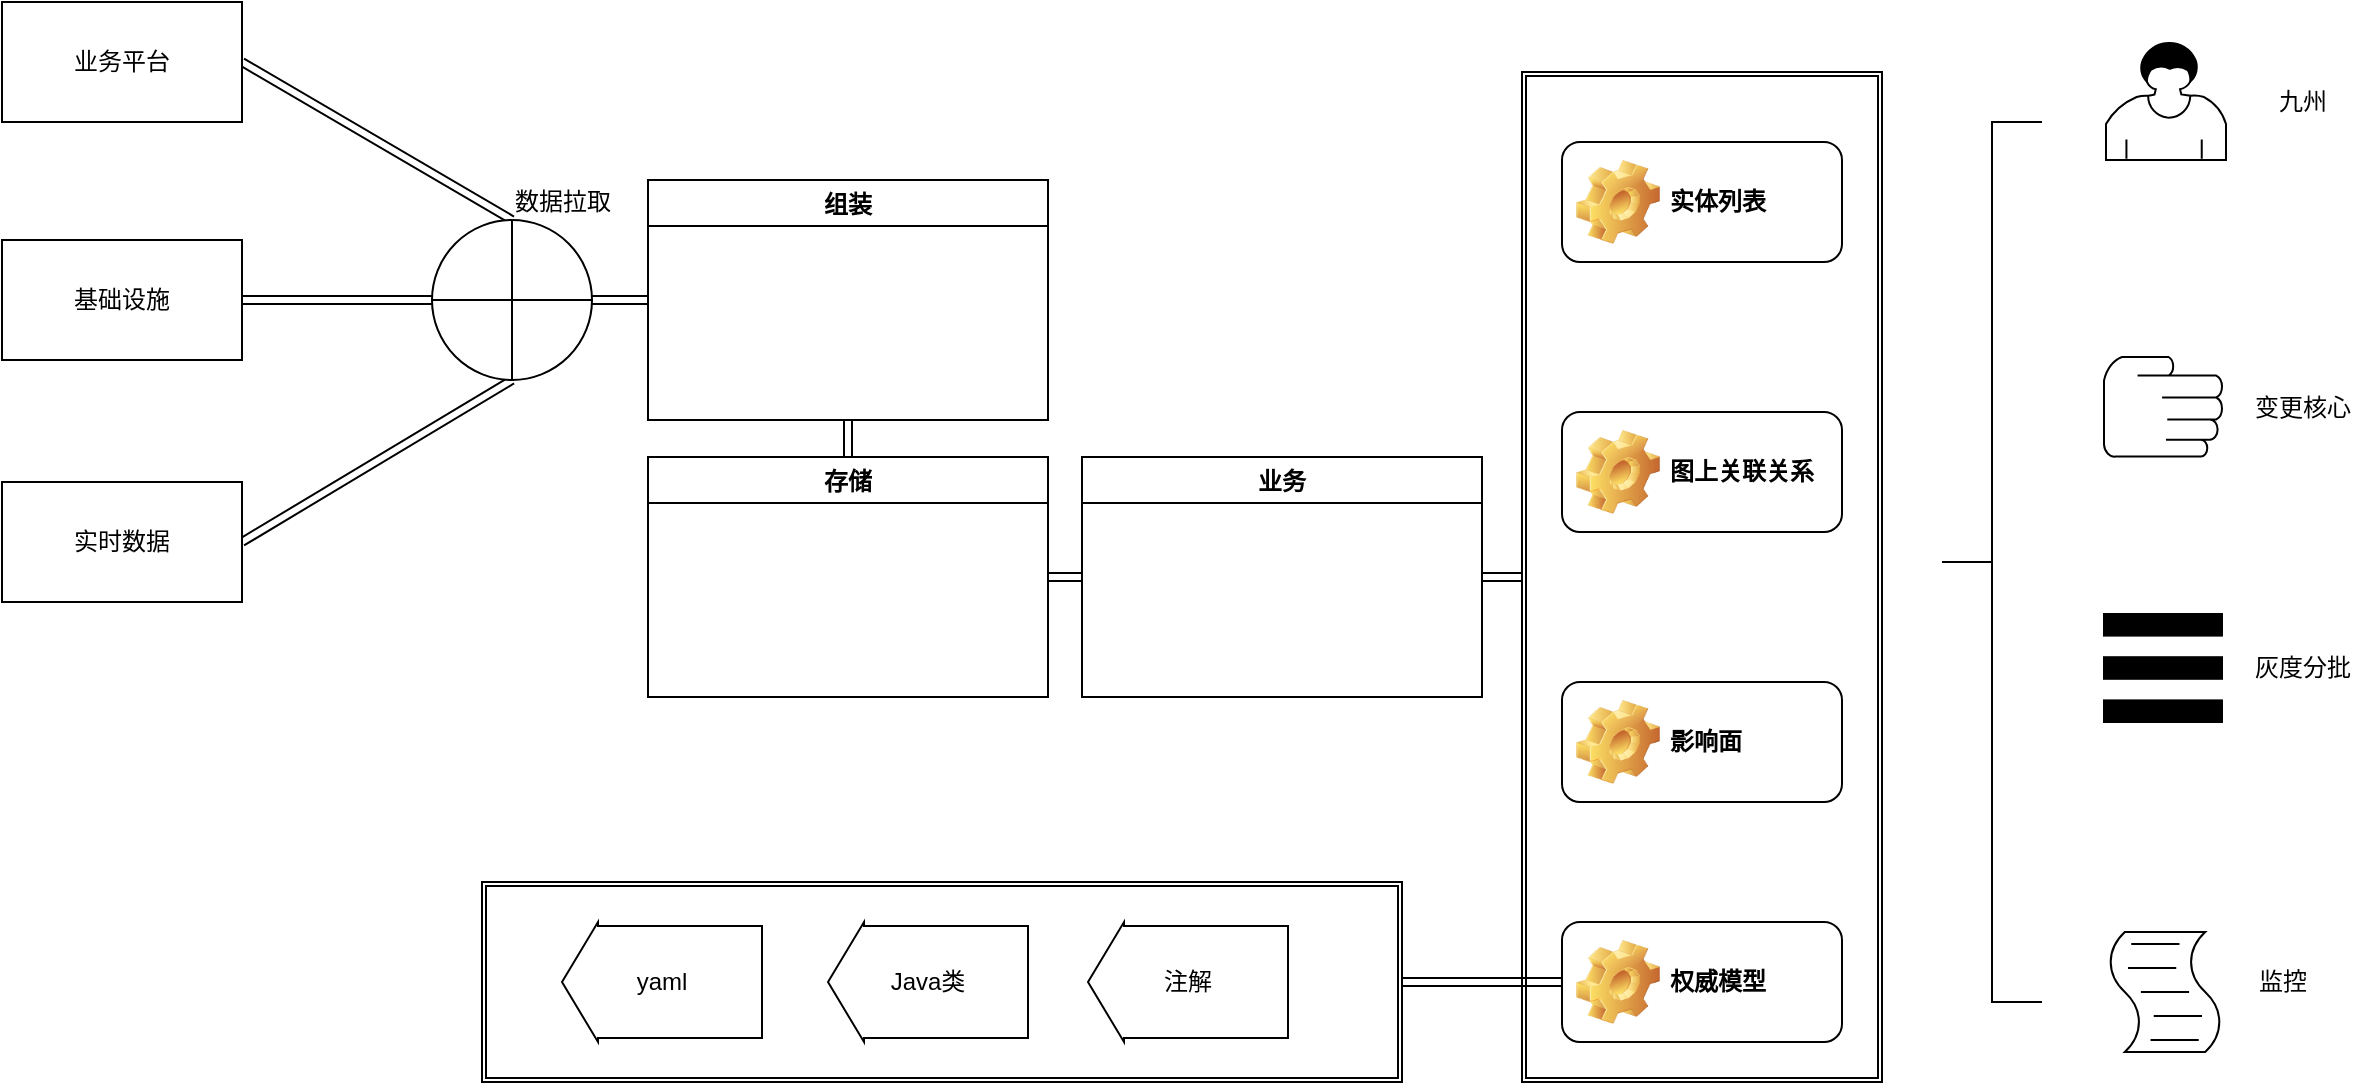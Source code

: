 <mxfile version="12.7.9" type="github">
  <diagram id="geGyV9CUGruVcSVJQ4Tn" name="Page-1">
    <mxGraphModel dx="1326" dy="740" grid="1" gridSize="10" guides="1" tooltips="1" connect="1" arrows="1" fold="1" page="1" pageScale="1" pageWidth="827" pageHeight="1169" math="0" shadow="0">
      <root>
        <mxCell id="0" />
        <mxCell id="1" parent="0" />
        <mxCell id="uUqzo-tKIlISHVn7fkZO-37" value="" style="shape=ext;double=1;rounded=0;whiteSpace=wrap;html=1;" vertex="1" parent="1">
          <mxGeometry x="430" y="660" width="460" height="100" as="geometry" />
        </mxCell>
        <mxCell id="uUqzo-tKIlISHVn7fkZO-26" value="" style="shape=ext;double=1;rounded=0;whiteSpace=wrap;html=1;" vertex="1" parent="1">
          <mxGeometry x="950" y="255" width="180" height="505" as="geometry" />
        </mxCell>
        <mxCell id="uUqzo-tKIlISHVn7fkZO-33" style="edgeStyle=none;shape=link;rounded=0;orthogonalLoop=1;jettySize=auto;html=1;exitX=1;exitY=0.5;exitDx=0;exitDy=0;entryX=0.5;entryY=0;entryDx=0;entryDy=0;" edge="1" parent="1" source="LcKjTb1axMx3lXvR7wpQ-1" target="LcKjTb1axMx3lXvR7wpQ-4">
          <mxGeometry relative="1" as="geometry" />
        </mxCell>
        <mxCell id="LcKjTb1axMx3lXvR7wpQ-1" value="业务平台" style="rounded=0;whiteSpace=wrap;html=1;" parent="1" vertex="1">
          <mxGeometry x="190" y="220" width="120" height="60" as="geometry" />
        </mxCell>
        <mxCell id="uUqzo-tKIlISHVn7fkZO-17" style="edgeStyle=none;shape=link;rounded=0;orthogonalLoop=1;jettySize=auto;html=1;exitX=1;exitY=0.5;exitDx=0;exitDy=0;entryX=0;entryY=0.5;entryDx=0;entryDy=0;" edge="1" parent="1" source="LcKjTb1axMx3lXvR7wpQ-2" target="LcKjTb1axMx3lXvR7wpQ-4">
          <mxGeometry relative="1" as="geometry" />
        </mxCell>
        <mxCell id="LcKjTb1axMx3lXvR7wpQ-2" value="基础设施" style="rounded=0;whiteSpace=wrap;html=1;" parent="1" vertex="1">
          <mxGeometry x="190" y="339" width="120" height="60" as="geometry" />
        </mxCell>
        <mxCell id="uUqzo-tKIlISHVn7fkZO-18" style="edgeStyle=none;shape=link;rounded=0;orthogonalLoop=1;jettySize=auto;html=1;exitX=1;exitY=0.5;exitDx=0;exitDy=0;entryX=0.5;entryY=1;entryDx=0;entryDy=0;" edge="1" parent="1" source="LcKjTb1axMx3lXvR7wpQ-3" target="LcKjTb1axMx3lXvR7wpQ-4">
          <mxGeometry relative="1" as="geometry" />
        </mxCell>
        <mxCell id="LcKjTb1axMx3lXvR7wpQ-3" value="实时数据" style="rounded=0;whiteSpace=wrap;html=1;" parent="1" vertex="1">
          <mxGeometry x="190" y="460" width="120" height="60" as="geometry" />
        </mxCell>
        <mxCell id="uUqzo-tKIlISHVn7fkZO-32" style="edgeStyle=none;shape=link;rounded=0;orthogonalLoop=1;jettySize=auto;html=1;exitX=1;exitY=0.5;exitDx=0;exitDy=0;entryX=0;entryY=0.5;entryDx=0;entryDy=0;" edge="1" parent="1" source="LcKjTb1axMx3lXvR7wpQ-4" target="LcKjTb1axMx3lXvR7wpQ-6">
          <mxGeometry relative="1" as="geometry" />
        </mxCell>
        <mxCell id="LcKjTb1axMx3lXvR7wpQ-4" value="" style="shape=orEllipse;perimeter=ellipsePerimeter;whiteSpace=wrap;html=1;backgroundOutline=1;" parent="1" vertex="1">
          <mxGeometry x="405" y="329" width="80" height="80" as="geometry" />
        </mxCell>
        <mxCell id="uUqzo-tKIlISHVn7fkZO-20" style="edgeStyle=none;shape=link;rounded=0;orthogonalLoop=1;jettySize=auto;html=1;exitX=0.5;exitY=1;exitDx=0;exitDy=0;entryX=0.5;entryY=0;entryDx=0;entryDy=0;" edge="1" parent="1" source="LcKjTb1axMx3lXvR7wpQ-6" target="LcKjTb1axMx3lXvR7wpQ-8">
          <mxGeometry relative="1" as="geometry" />
        </mxCell>
        <mxCell id="LcKjTb1axMx3lXvR7wpQ-6" value="组装" style="swimlane;" parent="1" vertex="1">
          <mxGeometry x="513" y="309" width="200" height="120" as="geometry" />
        </mxCell>
        <mxCell id="uUqzo-tKIlISHVn7fkZO-31" style="edgeStyle=none;shape=link;rounded=0;orthogonalLoop=1;jettySize=auto;html=1;exitX=1;exitY=0.5;exitDx=0;exitDy=0;entryX=0;entryY=0.5;entryDx=0;entryDy=0;" edge="1" parent="1" source="LcKjTb1axMx3lXvR7wpQ-8" target="LcKjTb1axMx3lXvR7wpQ-9">
          <mxGeometry relative="1" as="geometry" />
        </mxCell>
        <mxCell id="LcKjTb1axMx3lXvR7wpQ-8" value="存储" style="swimlane;" parent="1" vertex="1">
          <mxGeometry x="513" y="447.5" width="200" height="120" as="geometry" />
        </mxCell>
        <mxCell id="uUqzo-tKIlISHVn7fkZO-22" style="edgeStyle=none;shape=link;rounded=0;orthogonalLoop=1;jettySize=auto;html=1;exitX=1;exitY=0.5;exitDx=0;exitDy=0;entryX=0;entryY=0.5;entryDx=0;entryDy=0;" edge="1" parent="1" source="LcKjTb1axMx3lXvR7wpQ-9" target="uUqzo-tKIlISHVn7fkZO-26">
          <mxGeometry relative="1" as="geometry" />
        </mxCell>
        <mxCell id="LcKjTb1axMx3lXvR7wpQ-9" value="业务" style="swimlane;" parent="1" vertex="1">
          <mxGeometry x="730" y="447.5" width="200" height="120" as="geometry" />
        </mxCell>
        <mxCell id="LcKjTb1axMx3lXvR7wpQ-10" value="图上关联关系" style="label;whiteSpace=wrap;html=1;image=img/clipart/Gear_128x128.png" parent="1" vertex="1">
          <mxGeometry x="970" y="425" width="140" height="60" as="geometry" />
        </mxCell>
        <mxCell id="LcKjTb1axMx3lXvR7wpQ-11" value="影响面" style="label;whiteSpace=wrap;html=1;image=img/clipart/Gear_128x128.png" parent="1" vertex="1">
          <mxGeometry x="970" y="560" width="140" height="60" as="geometry" />
        </mxCell>
        <mxCell id="LcKjTb1axMx3lXvR7wpQ-13" value="实体列表" style="label;whiteSpace=wrap;html=1;image=img/clipart/Gear_128x128.png" parent="1" vertex="1">
          <mxGeometry x="970" y="290" width="140" height="60" as="geometry" />
        </mxCell>
        <mxCell id="uUqzo-tKIlISHVn7fkZO-1" value="yaml" style="shape=singleArrow;direction=west;whiteSpace=wrap;html=1;arrowWidth=0.933;arrowSize=0.18;" vertex="1" parent="1">
          <mxGeometry x="470" y="680" width="100" height="60" as="geometry" />
        </mxCell>
        <mxCell id="uUqzo-tKIlISHVn7fkZO-2" value="Java类" style="shape=singleArrow;direction=west;whiteSpace=wrap;html=1;arrowWidth=0.933;arrowSize=0.18;" vertex="1" parent="1">
          <mxGeometry x="603" y="680" width="100" height="60" as="geometry" />
        </mxCell>
        <mxCell id="uUqzo-tKIlISHVn7fkZO-3" value="注解" style="shape=singleArrow;direction=west;whiteSpace=wrap;html=1;arrowWidth=0.933;arrowSize=0.18;" vertex="1" parent="1">
          <mxGeometry x="733" y="680" width="100" height="60" as="geometry" />
        </mxCell>
        <mxCell id="uUqzo-tKIlISHVn7fkZO-5" value="" style="shape=mxgraph.bpmn.user_task;html=1;outlineConnect=0;" vertex="1" parent="1">
          <mxGeometry x="1242" y="240" width="60" height="59" as="geometry" />
        </mxCell>
        <mxCell id="uUqzo-tKIlISHVn7fkZO-7" value="" style="shape=mxgraph.bpmn.manual_task;html=1;outlineConnect=0;" vertex="1" parent="1">
          <mxGeometry x="1241" y="397.5" width="59" height="50" as="geometry" />
        </mxCell>
        <mxCell id="uUqzo-tKIlISHVn7fkZO-8" value="" style="shape=parallelMarker;direction=south;html=1;outlineConnect=0;" vertex="1" parent="1">
          <mxGeometry x="1241" y="526" width="59" height="54" as="geometry" />
        </mxCell>
        <mxCell id="uUqzo-tKIlISHVn7fkZO-9" value="" style="shape=mxgraph.bpmn.script_task;html=1;outlineConnect=0;" vertex="1" parent="1">
          <mxGeometry x="1242" y="685" width="59" height="60" as="geometry" />
        </mxCell>
        <mxCell id="uUqzo-tKIlISHVn7fkZO-10" value="九州" style="text;html=1;align=center;verticalAlign=middle;resizable=0;points=[];autosize=1;" vertex="1" parent="1">
          <mxGeometry x="1320" y="260" width="40" height="20" as="geometry" />
        </mxCell>
        <mxCell id="uUqzo-tKIlISHVn7fkZO-11" value="变更核心" style="text;html=1;align=center;verticalAlign=middle;resizable=0;points=[];autosize=1;" vertex="1" parent="1">
          <mxGeometry x="1310" y="412.5" width="60" height="20" as="geometry" />
        </mxCell>
        <mxCell id="uUqzo-tKIlISHVn7fkZO-12" value="灰度分批" style="text;html=1;align=center;verticalAlign=middle;resizable=0;points=[];autosize=1;" vertex="1" parent="1">
          <mxGeometry x="1310" y="543" width="60" height="20" as="geometry" />
        </mxCell>
        <mxCell id="uUqzo-tKIlISHVn7fkZO-13" value="监控" style="text;html=1;align=center;verticalAlign=middle;resizable=0;points=[];autosize=1;" vertex="1" parent="1">
          <mxGeometry x="1310" y="700" width="40" height="20" as="geometry" />
        </mxCell>
        <mxCell id="uUqzo-tKIlISHVn7fkZO-14" value="数据拉取" style="text;html=1;align=center;verticalAlign=middle;resizable=0;points=[];autosize=1;" vertex="1" parent="1">
          <mxGeometry x="440" y="310" width="60" height="20" as="geometry" />
        </mxCell>
        <mxCell id="uUqzo-tKIlISHVn7fkZO-30" value="权威模型" style="label;whiteSpace=wrap;html=1;image=img/clipart/Gear_128x128.png" vertex="1" parent="1">
          <mxGeometry x="970" y="680" width="140" height="60" as="geometry" />
        </mxCell>
        <mxCell id="uUqzo-tKIlISHVn7fkZO-35" value="" style="html=1;shape=mxgraph.flowchart.annotation_2;align=left;labelPosition=right;" vertex="1" parent="1">
          <mxGeometry x="1160" y="280" width="50" height="440" as="geometry" />
        </mxCell>
        <mxCell id="uUqzo-tKIlISHVn7fkZO-38" style="edgeStyle=none;shape=link;rounded=0;orthogonalLoop=1;jettySize=auto;html=1;exitX=1;exitY=0.5;exitDx=0;exitDy=0;entryX=0;entryY=0.5;entryDx=0;entryDy=0;" edge="1" parent="1" source="uUqzo-tKIlISHVn7fkZO-37" target="uUqzo-tKIlISHVn7fkZO-30">
          <mxGeometry relative="1" as="geometry" />
        </mxCell>
      </root>
    </mxGraphModel>
  </diagram>
</mxfile>
